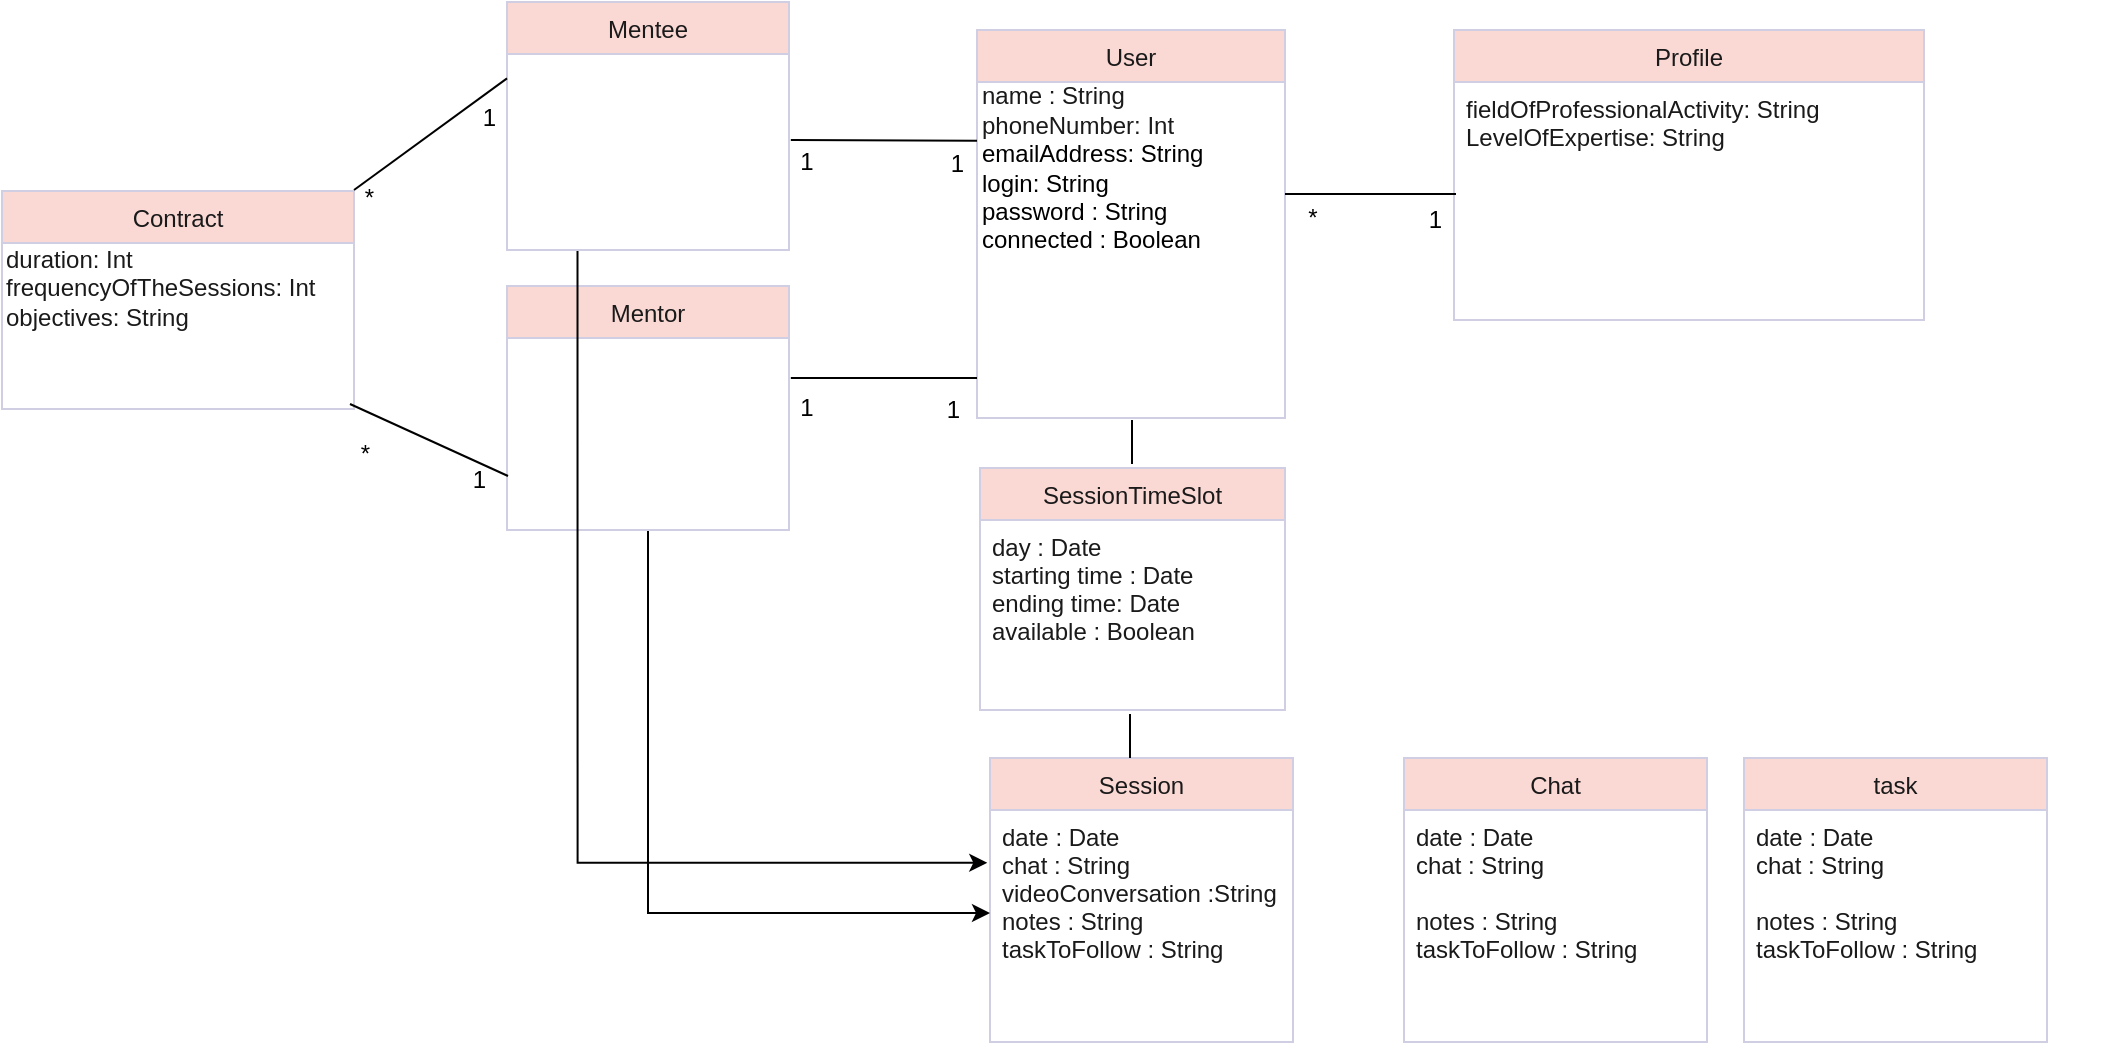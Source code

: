 <mxfile version="14.4.2" type="github">
  <diagram id="C5RBs43oDa-KdzZeNtuy" name="Page-1">
    <mxGraphModel dx="1248" dy="2331" grid="0" gridSize="10" guides="1" tooltips="1" connect="1" arrows="1" fold="1" page="1" pageScale="1" pageWidth="1169" pageHeight="827" background="none" math="0" shadow="0">
      <root>
        <mxCell id="WIyWlLk6GJQsqaUBKTNV-0" />
        <mxCell id="WIyWlLk6GJQsqaUBKTNV-1" parent="WIyWlLk6GJQsqaUBKTNV-0" />
        <mxCell id="zkfFHV4jXpPFQw0GAbJ--0" value="User" style="swimlane;fontStyle=0;align=center;verticalAlign=top;childLayout=stackLayout;horizontal=1;startSize=26;horizontalStack=0;resizeParent=1;resizeLast=0;collapsible=1;marginBottom=0;rounded=0;shadow=0;strokeWidth=1;fillColor=#FAD9D5;strokeColor=#D0CEE2;fontColor=#1A1A1A;perimeterSpacing=1;" parent="WIyWlLk6GJQsqaUBKTNV-1" vertex="1">
          <mxGeometry x="576.5" y="-1604" width="154" height="194" as="geometry">
            <mxRectangle x="230" y="140" width="160" height="26" as="alternateBounds" />
          </mxGeometry>
        </mxCell>
        <mxCell id="AnfF-M3w__2afX3o7AXB-13" value="&lt;span style=&quot;color: rgb(26 , 26 , 26)&quot;&gt;name : String&lt;br&gt;&lt;/span&gt;&lt;span style=&quot;color: rgb(26 , 26 , 26)&quot;&gt;phoneNumber: Int&lt;br&gt;&lt;/span&gt;emailAddress: String&lt;br&gt;&lt;div style=&quot;padding: 0px ; margin: 0px&quot;&gt;&lt;span&gt;login: String&lt;/span&gt;&lt;/div&gt;&lt;div style=&quot;padding: 0px ; margin: 0px&quot;&gt;&lt;span&gt;password : String&lt;/span&gt;&lt;/div&gt;&lt;div style=&quot;padding: 0px ; margin: 0px&quot;&gt;&lt;span&gt;connected : Boolean&lt;/span&gt;&lt;/div&gt;&lt;p&gt;&lt;/p&gt;" style="text;html=1;align=left;verticalAlign=middle;resizable=0;points=[];autosize=1;" parent="zkfFHV4jXpPFQw0GAbJ--0" vertex="1">
          <mxGeometry y="26" width="154" height="98" as="geometry" />
        </mxCell>
        <mxCell id="zkfFHV4jXpPFQw0GAbJ--6" value="Session" style="swimlane;fontStyle=0;align=center;verticalAlign=top;childLayout=stackLayout;horizontal=1;startSize=26;horizontalStack=0;resizeParent=1;resizeLast=0;collapsible=1;marginBottom=0;rounded=0;shadow=0;strokeWidth=1;fillColor=#FAD9D5;strokeColor=#D0CEE2;fontColor=#1A1A1A;" parent="WIyWlLk6GJQsqaUBKTNV-1" vertex="1">
          <mxGeometry x="583" y="-1240" width="151.5" height="142" as="geometry">
            <mxRectangle x="130" y="380" width="160" height="26" as="alternateBounds" />
          </mxGeometry>
        </mxCell>
        <mxCell id="iasEgWI5h-zd5aUJ1qRH-27" style="edgeStyle=orthogonalEdgeStyle;curved=0;rounded=1;sketch=0;orthogonalLoop=1;jettySize=auto;html=1;exitX=1;exitY=0.5;exitDx=0;exitDy=0;dashed=1;strokeColor=#09555B;fontColor=#1A1A1A;entryX=1;entryY=0.5;entryDx=0;entryDy=0;" parent="zkfFHV4jXpPFQw0GAbJ--6" edge="1">
          <mxGeometry relative="1" as="geometry">
            <mxPoint x="176.5" y="-292.5" as="targetPoint" />
            <mxPoint x="176.5" y="-292.5" as="sourcePoint" />
          </mxGeometry>
        </mxCell>
        <mxCell id="zkfFHV4jXpPFQw0GAbJ--8" value="date : Date&#xa;chat : String&#xa;videoConversation :String &#xa;notes : String&#xa;taskToFollow : String" style="text;align=left;verticalAlign=top;spacingLeft=4;spacingRight=4;overflow=hidden;rotatable=0;points=[[0,0.5],[1,0.5]];portConstraint=eastwest;rounded=0;shadow=0;html=0;fontColor=#1A1A1A;" parent="zkfFHV4jXpPFQw0GAbJ--6" vertex="1">
          <mxGeometry y="26" width="151.5" height="103" as="geometry" />
        </mxCell>
        <mxCell id="zkfFHV4jXpPFQw0GAbJ--13" value="Profile" style="swimlane;fontStyle=0;align=center;verticalAlign=top;childLayout=stackLayout;horizontal=1;startSize=26;horizontalStack=0;resizeParent=1;resizeLast=0;collapsible=1;marginBottom=0;rounded=0;shadow=0;strokeWidth=1;fillColor=#FAD9D5;strokeColor=#D0CEE2;fontColor=#1A1A1A;" parent="WIyWlLk6GJQsqaUBKTNV-1" vertex="1">
          <mxGeometry x="815" y="-1604" width="235" height="145" as="geometry">
            <mxRectangle x="340" y="380" width="170" height="26" as="alternateBounds" />
          </mxGeometry>
        </mxCell>
        <mxCell id="zkfFHV4jXpPFQw0GAbJ--14" value="fieldOfProfessionalActivity: String&#xa;LevelOfExpertise: String" style="text;align=left;verticalAlign=top;spacingLeft=4;spacingRight=4;overflow=hidden;rotatable=0;points=[[0,0.5],[1,0.5]];portConstraint=eastwest;fontColor=#1A1A1A;" parent="zkfFHV4jXpPFQw0GAbJ--13" vertex="1">
          <mxGeometry y="26" width="235" height="34" as="geometry" />
        </mxCell>
        <mxCell id="zkfFHV4jXpPFQw0GAbJ--17" value="Contract" style="swimlane;fontStyle=0;align=center;verticalAlign=top;childLayout=stackLayout;horizontal=1;startSize=26;horizontalStack=0;resizeParent=1;resizeLast=0;collapsible=1;marginBottom=0;rounded=0;shadow=0;strokeWidth=1;fillColor=#FAD9D5;strokeColor=#D0CEE2;fontColor=#1A1A1A;" parent="WIyWlLk6GJQsqaUBKTNV-1" vertex="1">
          <mxGeometry x="89" y="-1523.5" width="176" height="109" as="geometry">
            <mxRectangle x="270" y="220" width="160" height="26" as="alternateBounds" />
          </mxGeometry>
        </mxCell>
        <mxCell id="EejjtPwQlQWwgJTkdmp0-24" value="duration: Int&lt;br&gt;frequencyOfTheSessions: Int&lt;br&gt;objectives: String" style="text;html=1;align=left;verticalAlign=middle;resizable=0;points=[];autosize=1;fontColor=#1A1A1A;" parent="zkfFHV4jXpPFQw0GAbJ--17" vertex="1">
          <mxGeometry y="26" width="176" height="45" as="geometry" />
        </mxCell>
        <mxCell id="6Gsl42CNQXsL94lYynWq-3" value="SessionTimeSlot" style="swimlane;fontStyle=0;align=center;verticalAlign=top;childLayout=stackLayout;horizontal=1;startSize=26;horizontalStack=0;resizeParent=1;resizeLast=0;collapsible=1;marginBottom=0;rounded=0;shadow=0;strokeWidth=1;fillColor=#FAD9D5;strokeColor=#D0CEE2;fontColor=#1A1A1A;" parent="WIyWlLk6GJQsqaUBKTNV-1" vertex="1">
          <mxGeometry x="578" y="-1385" width="152.5" height="121" as="geometry">
            <mxRectangle x="340" y="380" width="170" height="26" as="alternateBounds" />
          </mxGeometry>
        </mxCell>
        <mxCell id="6Gsl42CNQXsL94lYynWq-4" value="day : Date&#xa;starting time : Date&#xa;ending time: Date&#xa;available : Boolean&#xa;" style="text;align=left;verticalAlign=top;spacingLeft=4;spacingRight=4;overflow=hidden;rotatable=0;points=[[0,0.5],[1,0.5]];portConstraint=eastwest;fontColor=#1A1A1A;" parent="6Gsl42CNQXsL94lYynWq-3" vertex="1">
          <mxGeometry y="26" width="152.5" height="95" as="geometry" />
        </mxCell>
        <mxCell id="Q_flQfqxZ9vED3J9GzEq-2" style="edgeStyle=orthogonalEdgeStyle;rounded=0;orthogonalLoop=1;jettySize=auto;html=1;exitX=0.5;exitY=1;exitDx=0;exitDy=0;" edge="1" parent="WIyWlLk6GJQsqaUBKTNV-1" source="EejjtPwQlQWwgJTkdmp0-0" target="zkfFHV4jXpPFQw0GAbJ--8">
          <mxGeometry relative="1" as="geometry" />
        </mxCell>
        <mxCell id="EejjtPwQlQWwgJTkdmp0-0" value="Mentor" style="swimlane;fontStyle=0;align=center;verticalAlign=top;childLayout=stackLayout;horizontal=1;startSize=26;horizontalStack=0;resizeParent=1;resizeLast=0;collapsible=1;marginBottom=0;rounded=0;shadow=0;strokeWidth=1;fillColor=#FAD9D5;strokeColor=#D0CEE2;fontColor=#1A1A1A;" parent="WIyWlLk6GJQsqaUBKTNV-1" vertex="1">
          <mxGeometry x="341.5" y="-1476" width="141" height="122" as="geometry">
            <mxRectangle x="230" y="140" width="160" height="26" as="alternateBounds" />
          </mxGeometry>
        </mxCell>
        <mxCell id="Q_flQfqxZ9vED3J9GzEq-3" style="edgeStyle=orthogonalEdgeStyle;rounded=0;orthogonalLoop=1;jettySize=auto;html=1;exitX=0.25;exitY=1;exitDx=0;exitDy=0;entryX=-0.009;entryY=0.256;entryDx=0;entryDy=0;entryPerimeter=0;" edge="1" parent="WIyWlLk6GJQsqaUBKTNV-1" source="EejjtPwQlQWwgJTkdmp0-6" target="zkfFHV4jXpPFQw0GAbJ--8">
          <mxGeometry relative="1" as="geometry" />
        </mxCell>
        <mxCell id="EejjtPwQlQWwgJTkdmp0-6" value="Mentee" style="swimlane;fontStyle=0;align=center;verticalAlign=top;childLayout=stackLayout;horizontal=1;startSize=26;horizontalStack=0;resizeParent=1;resizeLast=0;collapsible=1;marginBottom=0;rounded=0;shadow=0;strokeWidth=1;fillColor=#FAD9D5;strokeColor=#D0CEE2;fontColor=#1A1A1A;" parent="WIyWlLk6GJQsqaUBKTNV-1" vertex="1">
          <mxGeometry x="341.5" y="-1618" width="141" height="124" as="geometry">
            <mxRectangle x="230" y="140" width="160" height="26" as="alternateBounds" />
          </mxGeometry>
        </mxCell>
        <mxCell id="BDFnZYUjpFA3TImfayYs-3" value="" style="endArrow=none;html=1;rounded=0;strokeColor=#000000;" parent="EejjtPwQlQWwgJTkdmp0-6" edge="1">
          <mxGeometry relative="1" as="geometry">
            <mxPoint x="-76.5" y="94" as="sourcePoint" />
            <mxPoint y="38.19" as="targetPoint" />
          </mxGeometry>
        </mxCell>
        <mxCell id="AnfF-M3w__2afX3o7AXB-26" value="" style="endArrow=none;html=1;rounded=0;strokeColor=#000000;" parent="WIyWlLk6GJQsqaUBKTNV-1" edge="1">
          <mxGeometry relative="1" as="geometry">
            <mxPoint x="730.5" y="-1522" as="sourcePoint" />
            <mxPoint x="816" y="-1522" as="targetPoint" />
          </mxGeometry>
        </mxCell>
        <mxCell id="AnfF-M3w__2afX3o7AXB-27" value="1" style="resizable=0;html=1;align=right;verticalAlign=bottom;" parent="AnfF-M3w__2afX3o7AXB-26" connectable="0" vertex="1">
          <mxGeometry x="1" relative="1" as="geometry">
            <mxPoint x="-6.5" y="21" as="offset" />
          </mxGeometry>
        </mxCell>
        <mxCell id="AnfF-M3w__2afX3o7AXB-28" value="*" style="text;html=1;align=center;verticalAlign=middle;resizable=0;points=[];autosize=1;" parent="WIyWlLk6GJQsqaUBKTNV-1" vertex="1">
          <mxGeometry x="736.5" y="-1519" width="15" height="18" as="geometry" />
        </mxCell>
        <mxCell id="AnfF-M3w__2afX3o7AXB-29" value="" style="endArrow=none;html=1;rounded=0;strokeColor=#000000;entryX=-0.006;entryY=0.146;entryDx=0;entryDy=0;entryPerimeter=0;" parent="WIyWlLk6GJQsqaUBKTNV-1" edge="1">
          <mxGeometry relative="1" as="geometry">
            <mxPoint x="483.42" y="-1549" as="sourcePoint" />
            <mxPoint x="576.496" y="-1548.62" as="targetPoint" />
          </mxGeometry>
        </mxCell>
        <mxCell id="AnfF-M3w__2afX3o7AXB-30" value="1" style="resizable=0;html=1;align=right;verticalAlign=bottom;" parent="AnfF-M3w__2afX3o7AXB-29" connectable="0" vertex="1">
          <mxGeometry x="1" relative="1" as="geometry">
            <mxPoint x="-6" y="20.62" as="offset" />
          </mxGeometry>
        </mxCell>
        <mxCell id="AnfF-M3w__2afX3o7AXB-31" value="1" style="text;html=1;align=center;verticalAlign=middle;resizable=0;points=[];autosize=1;" parent="WIyWlLk6GJQsqaUBKTNV-1" vertex="1">
          <mxGeometry x="482.5" y="-1547" width="16" height="18" as="geometry" />
        </mxCell>
        <mxCell id="AnfF-M3w__2afX3o7AXB-33" value="" style="endArrow=none;html=1;rounded=0;strokeColor=#000000;" parent="WIyWlLk6GJQsqaUBKTNV-1" edge="1">
          <mxGeometry relative="1" as="geometry">
            <mxPoint x="483.42" y="-1430" as="sourcePoint" />
            <mxPoint x="576.5" y="-1430" as="targetPoint" />
          </mxGeometry>
        </mxCell>
        <mxCell id="AnfF-M3w__2afX3o7AXB-34" value="1" style="resizable=0;html=1;align=right;verticalAlign=bottom;" parent="AnfF-M3w__2afX3o7AXB-33" connectable="0" vertex="1">
          <mxGeometry x="1" relative="1" as="geometry">
            <mxPoint x="-7.92" y="24" as="offset" />
          </mxGeometry>
        </mxCell>
        <mxCell id="AnfF-M3w__2afX3o7AXB-35" value="1" style="text;html=1;align=center;verticalAlign=middle;resizable=0;points=[];autosize=1;" parent="WIyWlLk6GJQsqaUBKTNV-1" vertex="1">
          <mxGeometry x="482.5" y="-1424" width="16" height="18" as="geometry" />
        </mxCell>
        <mxCell id="BDFnZYUjpFA3TImfayYs-7" value="1" style="resizable=0;html=1;align=right;verticalAlign=bottom;" parent="WIyWlLk6GJQsqaUBKTNV-1" connectable="0" vertex="1">
          <mxGeometry x="332" y="-1559" as="geometry">
            <mxPoint x="4" y="7" as="offset" />
          </mxGeometry>
        </mxCell>
        <mxCell id="BDFnZYUjpFA3TImfayYs-8" value="*" style="resizable=0;html=1;align=right;verticalAlign=bottom;" parent="WIyWlLk6GJQsqaUBKTNV-1" connectable="0" vertex="1">
          <mxGeometry x="815" y="-1469" as="geometry">
            <mxPoint x="-540" y="-43" as="offset" />
          </mxGeometry>
        </mxCell>
        <mxCell id="BDFnZYUjpFA3TImfayYs-9" value="1" style="resizable=0;html=1;align=right;verticalAlign=bottom;" parent="WIyWlLk6GJQsqaUBKTNV-1" connectable="0" vertex="1">
          <mxGeometry x="840" y="-1487" as="geometry">
            <mxPoint x="-509" y="116" as="offset" />
          </mxGeometry>
        </mxCell>
        <mxCell id="BDFnZYUjpFA3TImfayYs-10" value="*" style="resizable=0;html=1;align=right;verticalAlign=bottom;" parent="WIyWlLk6GJQsqaUBKTNV-1" connectable="0" vertex="1">
          <mxGeometry x="268" y="-1392" as="geometry">
            <mxPoint x="5" y="8" as="offset" />
          </mxGeometry>
        </mxCell>
        <mxCell id="BDFnZYUjpFA3TImfayYs-12" value="" style="endArrow=none;html=1;rounded=0;strokeColor=#000000;" parent="WIyWlLk6GJQsqaUBKTNV-1" edge="1">
          <mxGeometry relative="1" as="geometry">
            <mxPoint x="653" y="-1262" as="sourcePoint" />
            <mxPoint x="653" y="-1240" as="targetPoint" />
          </mxGeometry>
        </mxCell>
        <mxCell id="BDFnZYUjpFA3TImfayYs-14" value="" style="endArrow=none;html=1;rounded=0;strokeColor=#000000;" parent="WIyWlLk6GJQsqaUBKTNV-1" edge="1">
          <mxGeometry relative="1" as="geometry">
            <mxPoint x="654" y="-1409" as="sourcePoint" />
            <mxPoint x="654" y="-1387" as="targetPoint" />
          </mxGeometry>
        </mxCell>
        <mxCell id="BDFnZYUjpFA3TImfayYs-5" value="" style="endArrow=none;html=1;rounded=0;strokeColor=#000000;" parent="WIyWlLk6GJQsqaUBKTNV-1" edge="1">
          <mxGeometry relative="1" as="geometry">
            <mxPoint x="263" y="-1417" as="sourcePoint" />
            <mxPoint x="342" y="-1381" as="targetPoint" />
          </mxGeometry>
        </mxCell>
        <mxCell id="Q_flQfqxZ9vED3J9GzEq-4" value="Chat" style="swimlane;fontStyle=0;align=center;verticalAlign=top;childLayout=stackLayout;horizontal=1;startSize=26;horizontalStack=0;resizeParent=1;resizeLast=0;collapsible=1;marginBottom=0;rounded=0;shadow=0;strokeWidth=1;fillColor=#FAD9D5;strokeColor=#D0CEE2;fontColor=#1A1A1A;" vertex="1" parent="WIyWlLk6GJQsqaUBKTNV-1">
          <mxGeometry x="790" y="-1240" width="151.5" height="142" as="geometry">
            <mxRectangle x="130" y="380" width="160" height="26" as="alternateBounds" />
          </mxGeometry>
        </mxCell>
        <mxCell id="Q_flQfqxZ9vED3J9GzEq-5" style="edgeStyle=orthogonalEdgeStyle;curved=0;rounded=1;sketch=0;orthogonalLoop=1;jettySize=auto;html=1;exitX=1;exitY=0.5;exitDx=0;exitDy=0;dashed=1;strokeColor=#09555B;fontColor=#1A1A1A;entryX=1;entryY=0.5;entryDx=0;entryDy=0;" edge="1" parent="Q_flQfqxZ9vED3J9GzEq-4">
          <mxGeometry relative="1" as="geometry">
            <mxPoint x="176.5" y="-292.5" as="targetPoint" />
            <mxPoint x="176.5" y="-292.5" as="sourcePoint" />
          </mxGeometry>
        </mxCell>
        <mxCell id="Q_flQfqxZ9vED3J9GzEq-6" value="date : Date&#xa;chat : String&#xa;&#xa;notes : String&#xa;taskToFollow : String" style="text;align=left;verticalAlign=top;spacingLeft=4;spacingRight=4;overflow=hidden;rotatable=0;points=[[0,0.5],[1,0.5]];portConstraint=eastwest;rounded=0;shadow=0;html=0;fontColor=#1A1A1A;" vertex="1" parent="Q_flQfqxZ9vED3J9GzEq-4">
          <mxGeometry y="26" width="151.5" height="103" as="geometry" />
        </mxCell>
        <mxCell id="Q_flQfqxZ9vED3J9GzEq-7" value="task" style="swimlane;fontStyle=0;align=center;verticalAlign=top;childLayout=stackLayout;horizontal=1;startSize=26;horizontalStack=0;resizeParent=1;resizeLast=0;collapsible=1;marginBottom=0;rounded=0;shadow=0;strokeWidth=1;fillColor=#FAD9D5;strokeColor=#D0CEE2;fontColor=#1A1A1A;" vertex="1" parent="WIyWlLk6GJQsqaUBKTNV-1">
          <mxGeometry x="960" y="-1240" width="151.5" height="142" as="geometry">
            <mxRectangle x="130" y="380" width="160" height="26" as="alternateBounds" />
          </mxGeometry>
        </mxCell>
        <mxCell id="Q_flQfqxZ9vED3J9GzEq-8" style="edgeStyle=orthogonalEdgeStyle;curved=0;rounded=1;sketch=0;orthogonalLoop=1;jettySize=auto;html=1;exitX=1;exitY=0.5;exitDx=0;exitDy=0;dashed=1;strokeColor=#09555B;fontColor=#1A1A1A;entryX=1;entryY=0.5;entryDx=0;entryDy=0;" edge="1" parent="Q_flQfqxZ9vED3J9GzEq-7">
          <mxGeometry relative="1" as="geometry">
            <mxPoint x="176.5" y="-292.5" as="targetPoint" />
            <mxPoint x="176.5" y="-292.5" as="sourcePoint" />
          </mxGeometry>
        </mxCell>
        <mxCell id="Q_flQfqxZ9vED3J9GzEq-9" value="date : Date&#xa;chat : String&#xa;&#xa;notes : String&#xa;taskToFollow : String" style="text;align=left;verticalAlign=top;spacingLeft=4;spacingRight=4;overflow=hidden;rotatable=0;points=[[0,0.5],[1,0.5]];portConstraint=eastwest;rounded=0;shadow=0;html=0;fontColor=#1A1A1A;" vertex="1" parent="Q_flQfqxZ9vED3J9GzEq-7">
          <mxGeometry y="26" width="151.5" height="103" as="geometry" />
        </mxCell>
      </root>
    </mxGraphModel>
  </diagram>
</mxfile>
